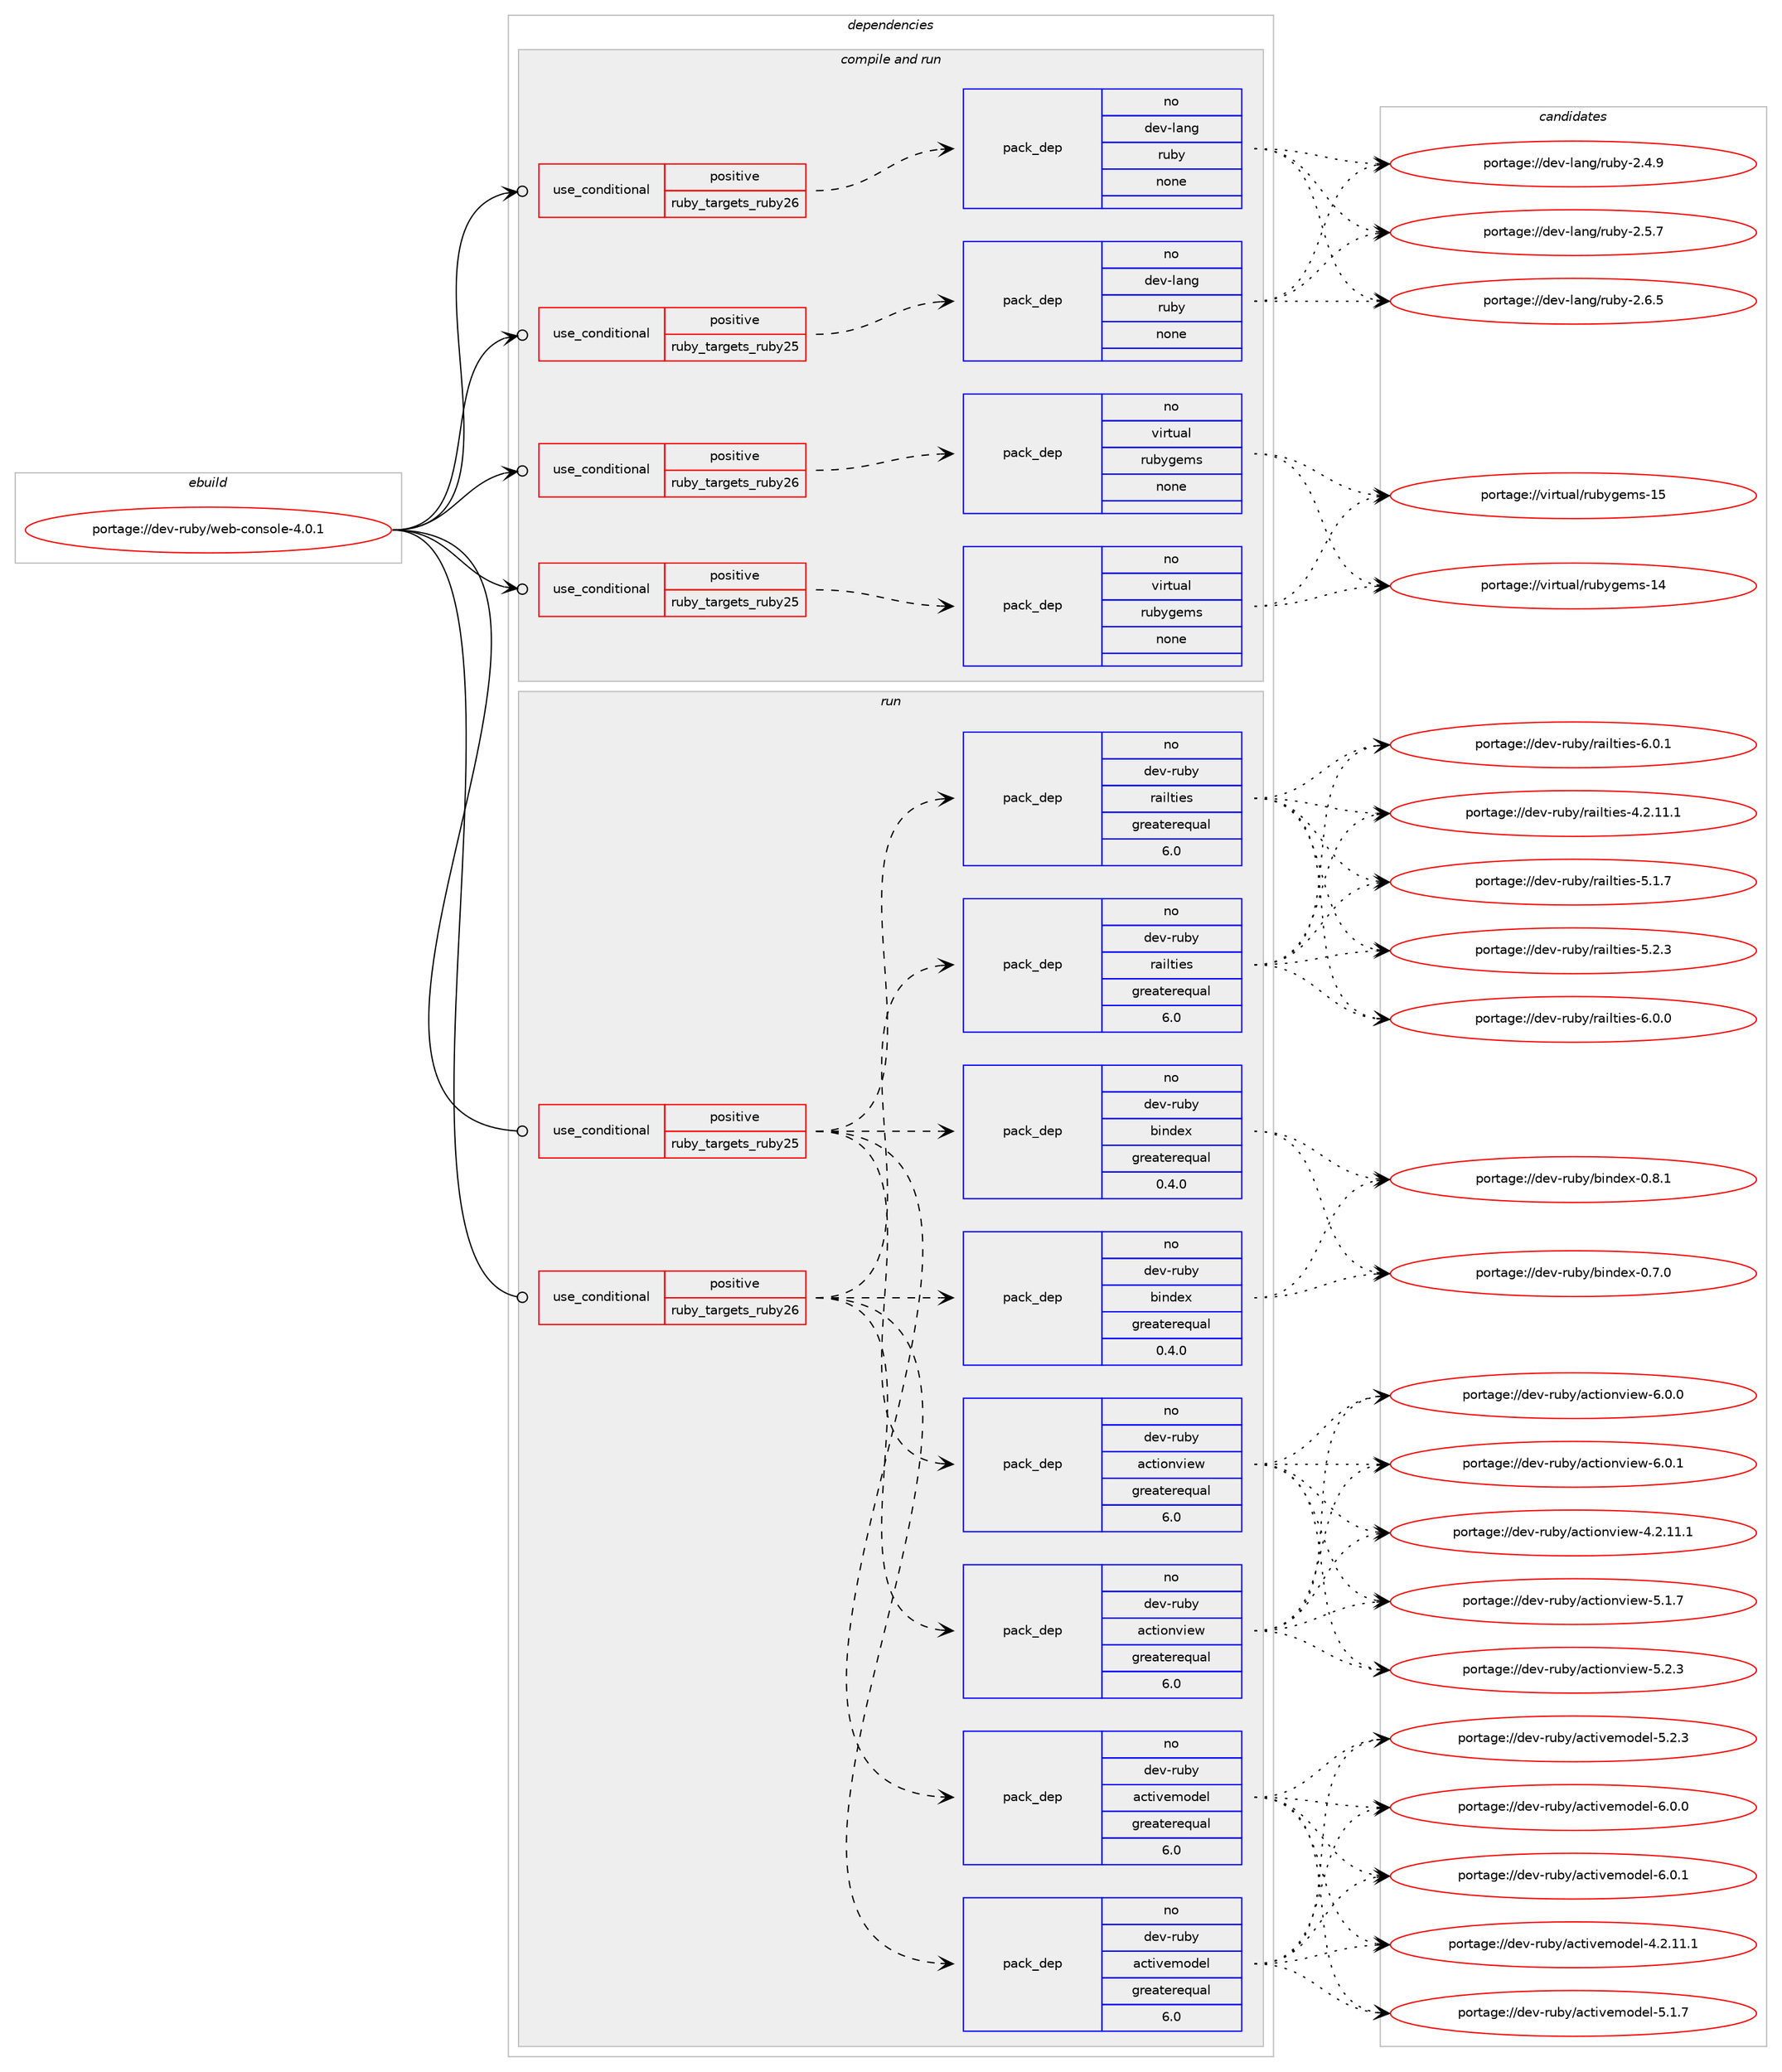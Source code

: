 digraph prolog {

# *************
# Graph options
# *************

newrank=true;
concentrate=true;
compound=true;
graph [rankdir=LR,fontname=Helvetica,fontsize=10,ranksep=1.5];#, ranksep=2.5, nodesep=0.2];
edge  [arrowhead=vee];
node  [fontname=Helvetica,fontsize=10];

# **********
# The ebuild
# **********

subgraph cluster_leftcol {
color=gray;
rank=same;
label=<<i>ebuild</i>>;
id [label="portage://dev-ruby/web-console-4.0.1", color=red, width=4, href="../dev-ruby/web-console-4.0.1.svg"];
}

# ****************
# The dependencies
# ****************

subgraph cluster_midcol {
color=gray;
label=<<i>dependencies</i>>;
subgraph cluster_compile {
fillcolor="#eeeeee";
style=filled;
label=<<i>compile</i>>;
}
subgraph cluster_compileandrun {
fillcolor="#eeeeee";
style=filled;
label=<<i>compile and run</i>>;
subgraph cond69461 {
dependency255649 [label=<<TABLE BORDER="0" CELLBORDER="1" CELLSPACING="0" CELLPADDING="4"><TR><TD ROWSPAN="3" CELLPADDING="10">use_conditional</TD></TR><TR><TD>positive</TD></TR><TR><TD>ruby_targets_ruby25</TD></TR></TABLE>>, shape=none, color=red];
subgraph pack182627 {
dependency255650 [label=<<TABLE BORDER="0" CELLBORDER="1" CELLSPACING="0" CELLPADDING="4" WIDTH="220"><TR><TD ROWSPAN="6" CELLPADDING="30">pack_dep</TD></TR><TR><TD WIDTH="110">no</TD></TR><TR><TD>dev-lang</TD></TR><TR><TD>ruby</TD></TR><TR><TD>none</TD></TR><TR><TD></TD></TR></TABLE>>, shape=none, color=blue];
}
dependency255649:e -> dependency255650:w [weight=20,style="dashed",arrowhead="vee"];
}
id:e -> dependency255649:w [weight=20,style="solid",arrowhead="odotvee"];
subgraph cond69462 {
dependency255651 [label=<<TABLE BORDER="0" CELLBORDER="1" CELLSPACING="0" CELLPADDING="4"><TR><TD ROWSPAN="3" CELLPADDING="10">use_conditional</TD></TR><TR><TD>positive</TD></TR><TR><TD>ruby_targets_ruby25</TD></TR></TABLE>>, shape=none, color=red];
subgraph pack182628 {
dependency255652 [label=<<TABLE BORDER="0" CELLBORDER="1" CELLSPACING="0" CELLPADDING="4" WIDTH="220"><TR><TD ROWSPAN="6" CELLPADDING="30">pack_dep</TD></TR><TR><TD WIDTH="110">no</TD></TR><TR><TD>virtual</TD></TR><TR><TD>rubygems</TD></TR><TR><TD>none</TD></TR><TR><TD></TD></TR></TABLE>>, shape=none, color=blue];
}
dependency255651:e -> dependency255652:w [weight=20,style="dashed",arrowhead="vee"];
}
id:e -> dependency255651:w [weight=20,style="solid",arrowhead="odotvee"];
subgraph cond69463 {
dependency255653 [label=<<TABLE BORDER="0" CELLBORDER="1" CELLSPACING="0" CELLPADDING="4"><TR><TD ROWSPAN="3" CELLPADDING="10">use_conditional</TD></TR><TR><TD>positive</TD></TR><TR><TD>ruby_targets_ruby26</TD></TR></TABLE>>, shape=none, color=red];
subgraph pack182629 {
dependency255654 [label=<<TABLE BORDER="0" CELLBORDER="1" CELLSPACING="0" CELLPADDING="4" WIDTH="220"><TR><TD ROWSPAN="6" CELLPADDING="30">pack_dep</TD></TR><TR><TD WIDTH="110">no</TD></TR><TR><TD>dev-lang</TD></TR><TR><TD>ruby</TD></TR><TR><TD>none</TD></TR><TR><TD></TD></TR></TABLE>>, shape=none, color=blue];
}
dependency255653:e -> dependency255654:w [weight=20,style="dashed",arrowhead="vee"];
}
id:e -> dependency255653:w [weight=20,style="solid",arrowhead="odotvee"];
subgraph cond69464 {
dependency255655 [label=<<TABLE BORDER="0" CELLBORDER="1" CELLSPACING="0" CELLPADDING="4"><TR><TD ROWSPAN="3" CELLPADDING="10">use_conditional</TD></TR><TR><TD>positive</TD></TR><TR><TD>ruby_targets_ruby26</TD></TR></TABLE>>, shape=none, color=red];
subgraph pack182630 {
dependency255656 [label=<<TABLE BORDER="0" CELLBORDER="1" CELLSPACING="0" CELLPADDING="4" WIDTH="220"><TR><TD ROWSPAN="6" CELLPADDING="30">pack_dep</TD></TR><TR><TD WIDTH="110">no</TD></TR><TR><TD>virtual</TD></TR><TR><TD>rubygems</TD></TR><TR><TD>none</TD></TR><TR><TD></TD></TR></TABLE>>, shape=none, color=blue];
}
dependency255655:e -> dependency255656:w [weight=20,style="dashed",arrowhead="vee"];
}
id:e -> dependency255655:w [weight=20,style="solid",arrowhead="odotvee"];
}
subgraph cluster_run {
fillcolor="#eeeeee";
style=filled;
label=<<i>run</i>>;
subgraph cond69465 {
dependency255657 [label=<<TABLE BORDER="0" CELLBORDER="1" CELLSPACING="0" CELLPADDING="4"><TR><TD ROWSPAN="3" CELLPADDING="10">use_conditional</TD></TR><TR><TD>positive</TD></TR><TR><TD>ruby_targets_ruby25</TD></TR></TABLE>>, shape=none, color=red];
subgraph pack182631 {
dependency255658 [label=<<TABLE BORDER="0" CELLBORDER="1" CELLSPACING="0" CELLPADDING="4" WIDTH="220"><TR><TD ROWSPAN="6" CELLPADDING="30">pack_dep</TD></TR><TR><TD WIDTH="110">no</TD></TR><TR><TD>dev-ruby</TD></TR><TR><TD>actionview</TD></TR><TR><TD>greaterequal</TD></TR><TR><TD>6.0</TD></TR></TABLE>>, shape=none, color=blue];
}
dependency255657:e -> dependency255658:w [weight=20,style="dashed",arrowhead="vee"];
subgraph pack182632 {
dependency255659 [label=<<TABLE BORDER="0" CELLBORDER="1" CELLSPACING="0" CELLPADDING="4" WIDTH="220"><TR><TD ROWSPAN="6" CELLPADDING="30">pack_dep</TD></TR><TR><TD WIDTH="110">no</TD></TR><TR><TD>dev-ruby</TD></TR><TR><TD>activemodel</TD></TR><TR><TD>greaterequal</TD></TR><TR><TD>6.0</TD></TR></TABLE>>, shape=none, color=blue];
}
dependency255657:e -> dependency255659:w [weight=20,style="dashed",arrowhead="vee"];
subgraph pack182633 {
dependency255660 [label=<<TABLE BORDER="0" CELLBORDER="1" CELLSPACING="0" CELLPADDING="4" WIDTH="220"><TR><TD ROWSPAN="6" CELLPADDING="30">pack_dep</TD></TR><TR><TD WIDTH="110">no</TD></TR><TR><TD>dev-ruby</TD></TR><TR><TD>bindex</TD></TR><TR><TD>greaterequal</TD></TR><TR><TD>0.4.0</TD></TR></TABLE>>, shape=none, color=blue];
}
dependency255657:e -> dependency255660:w [weight=20,style="dashed",arrowhead="vee"];
subgraph pack182634 {
dependency255661 [label=<<TABLE BORDER="0" CELLBORDER="1" CELLSPACING="0" CELLPADDING="4" WIDTH="220"><TR><TD ROWSPAN="6" CELLPADDING="30">pack_dep</TD></TR><TR><TD WIDTH="110">no</TD></TR><TR><TD>dev-ruby</TD></TR><TR><TD>railties</TD></TR><TR><TD>greaterequal</TD></TR><TR><TD>6.0</TD></TR></TABLE>>, shape=none, color=blue];
}
dependency255657:e -> dependency255661:w [weight=20,style="dashed",arrowhead="vee"];
}
id:e -> dependency255657:w [weight=20,style="solid",arrowhead="odot"];
subgraph cond69466 {
dependency255662 [label=<<TABLE BORDER="0" CELLBORDER="1" CELLSPACING="0" CELLPADDING="4"><TR><TD ROWSPAN="3" CELLPADDING="10">use_conditional</TD></TR><TR><TD>positive</TD></TR><TR><TD>ruby_targets_ruby26</TD></TR></TABLE>>, shape=none, color=red];
subgraph pack182635 {
dependency255663 [label=<<TABLE BORDER="0" CELLBORDER="1" CELLSPACING="0" CELLPADDING="4" WIDTH="220"><TR><TD ROWSPAN="6" CELLPADDING="30">pack_dep</TD></TR><TR><TD WIDTH="110">no</TD></TR><TR><TD>dev-ruby</TD></TR><TR><TD>actionview</TD></TR><TR><TD>greaterequal</TD></TR><TR><TD>6.0</TD></TR></TABLE>>, shape=none, color=blue];
}
dependency255662:e -> dependency255663:w [weight=20,style="dashed",arrowhead="vee"];
subgraph pack182636 {
dependency255664 [label=<<TABLE BORDER="0" CELLBORDER="1" CELLSPACING="0" CELLPADDING="4" WIDTH="220"><TR><TD ROWSPAN="6" CELLPADDING="30">pack_dep</TD></TR><TR><TD WIDTH="110">no</TD></TR><TR><TD>dev-ruby</TD></TR><TR><TD>activemodel</TD></TR><TR><TD>greaterequal</TD></TR><TR><TD>6.0</TD></TR></TABLE>>, shape=none, color=blue];
}
dependency255662:e -> dependency255664:w [weight=20,style="dashed",arrowhead="vee"];
subgraph pack182637 {
dependency255665 [label=<<TABLE BORDER="0" CELLBORDER="1" CELLSPACING="0" CELLPADDING="4" WIDTH="220"><TR><TD ROWSPAN="6" CELLPADDING="30">pack_dep</TD></TR><TR><TD WIDTH="110">no</TD></TR><TR><TD>dev-ruby</TD></TR><TR><TD>bindex</TD></TR><TR><TD>greaterequal</TD></TR><TR><TD>0.4.0</TD></TR></TABLE>>, shape=none, color=blue];
}
dependency255662:e -> dependency255665:w [weight=20,style="dashed",arrowhead="vee"];
subgraph pack182638 {
dependency255666 [label=<<TABLE BORDER="0" CELLBORDER="1" CELLSPACING="0" CELLPADDING="4" WIDTH="220"><TR><TD ROWSPAN="6" CELLPADDING="30">pack_dep</TD></TR><TR><TD WIDTH="110">no</TD></TR><TR><TD>dev-ruby</TD></TR><TR><TD>railties</TD></TR><TR><TD>greaterequal</TD></TR><TR><TD>6.0</TD></TR></TABLE>>, shape=none, color=blue];
}
dependency255662:e -> dependency255666:w [weight=20,style="dashed",arrowhead="vee"];
}
id:e -> dependency255662:w [weight=20,style="solid",arrowhead="odot"];
}
}

# **************
# The candidates
# **************

subgraph cluster_choices {
rank=same;
color=gray;
label=<<i>candidates</i>>;

subgraph choice182627 {
color=black;
nodesep=1;
choiceportage10010111845108971101034711411798121455046524657 [label="portage://dev-lang/ruby-2.4.9", color=red, width=4,href="../dev-lang/ruby-2.4.9.svg"];
choiceportage10010111845108971101034711411798121455046534655 [label="portage://dev-lang/ruby-2.5.7", color=red, width=4,href="../dev-lang/ruby-2.5.7.svg"];
choiceportage10010111845108971101034711411798121455046544653 [label="portage://dev-lang/ruby-2.6.5", color=red, width=4,href="../dev-lang/ruby-2.6.5.svg"];
dependency255650:e -> choiceportage10010111845108971101034711411798121455046524657:w [style=dotted,weight="100"];
dependency255650:e -> choiceportage10010111845108971101034711411798121455046534655:w [style=dotted,weight="100"];
dependency255650:e -> choiceportage10010111845108971101034711411798121455046544653:w [style=dotted,weight="100"];
}
subgraph choice182628 {
color=black;
nodesep=1;
choiceportage118105114116117971084711411798121103101109115454952 [label="portage://virtual/rubygems-14", color=red, width=4,href="../virtual/rubygems-14.svg"];
choiceportage118105114116117971084711411798121103101109115454953 [label="portage://virtual/rubygems-15", color=red, width=4,href="../virtual/rubygems-15.svg"];
dependency255652:e -> choiceportage118105114116117971084711411798121103101109115454952:w [style=dotted,weight="100"];
dependency255652:e -> choiceportage118105114116117971084711411798121103101109115454953:w [style=dotted,weight="100"];
}
subgraph choice182629 {
color=black;
nodesep=1;
choiceportage10010111845108971101034711411798121455046524657 [label="portage://dev-lang/ruby-2.4.9", color=red, width=4,href="../dev-lang/ruby-2.4.9.svg"];
choiceportage10010111845108971101034711411798121455046534655 [label="portage://dev-lang/ruby-2.5.7", color=red, width=4,href="../dev-lang/ruby-2.5.7.svg"];
choiceportage10010111845108971101034711411798121455046544653 [label="portage://dev-lang/ruby-2.6.5", color=red, width=4,href="../dev-lang/ruby-2.6.5.svg"];
dependency255654:e -> choiceportage10010111845108971101034711411798121455046524657:w [style=dotted,weight="100"];
dependency255654:e -> choiceportage10010111845108971101034711411798121455046534655:w [style=dotted,weight="100"];
dependency255654:e -> choiceportage10010111845108971101034711411798121455046544653:w [style=dotted,weight="100"];
}
subgraph choice182630 {
color=black;
nodesep=1;
choiceportage118105114116117971084711411798121103101109115454952 [label="portage://virtual/rubygems-14", color=red, width=4,href="../virtual/rubygems-14.svg"];
choiceportage118105114116117971084711411798121103101109115454953 [label="portage://virtual/rubygems-15", color=red, width=4,href="../virtual/rubygems-15.svg"];
dependency255656:e -> choiceportage118105114116117971084711411798121103101109115454952:w [style=dotted,weight="100"];
dependency255656:e -> choiceportage118105114116117971084711411798121103101109115454953:w [style=dotted,weight="100"];
}
subgraph choice182631 {
color=black;
nodesep=1;
choiceportage1001011184511411798121479799116105111110118105101119455246504649494649 [label="portage://dev-ruby/actionview-4.2.11.1", color=red, width=4,href="../dev-ruby/actionview-4.2.11.1.svg"];
choiceportage1001011184511411798121479799116105111110118105101119455346494655 [label="portage://dev-ruby/actionview-5.1.7", color=red, width=4,href="../dev-ruby/actionview-5.1.7.svg"];
choiceportage1001011184511411798121479799116105111110118105101119455346504651 [label="portage://dev-ruby/actionview-5.2.3", color=red, width=4,href="../dev-ruby/actionview-5.2.3.svg"];
choiceportage1001011184511411798121479799116105111110118105101119455446484648 [label="portage://dev-ruby/actionview-6.0.0", color=red, width=4,href="../dev-ruby/actionview-6.0.0.svg"];
choiceportage1001011184511411798121479799116105111110118105101119455446484649 [label="portage://dev-ruby/actionview-6.0.1", color=red, width=4,href="../dev-ruby/actionview-6.0.1.svg"];
dependency255658:e -> choiceportage1001011184511411798121479799116105111110118105101119455246504649494649:w [style=dotted,weight="100"];
dependency255658:e -> choiceportage1001011184511411798121479799116105111110118105101119455346494655:w [style=dotted,weight="100"];
dependency255658:e -> choiceportage1001011184511411798121479799116105111110118105101119455346504651:w [style=dotted,weight="100"];
dependency255658:e -> choiceportage1001011184511411798121479799116105111110118105101119455446484648:w [style=dotted,weight="100"];
dependency255658:e -> choiceportage1001011184511411798121479799116105111110118105101119455446484649:w [style=dotted,weight="100"];
}
subgraph choice182632 {
color=black;
nodesep=1;
choiceportage1001011184511411798121479799116105118101109111100101108455246504649494649 [label="portage://dev-ruby/activemodel-4.2.11.1", color=red, width=4,href="../dev-ruby/activemodel-4.2.11.1.svg"];
choiceportage1001011184511411798121479799116105118101109111100101108455346494655 [label="portage://dev-ruby/activemodel-5.1.7", color=red, width=4,href="../dev-ruby/activemodel-5.1.7.svg"];
choiceportage1001011184511411798121479799116105118101109111100101108455346504651 [label="portage://dev-ruby/activemodel-5.2.3", color=red, width=4,href="../dev-ruby/activemodel-5.2.3.svg"];
choiceportage1001011184511411798121479799116105118101109111100101108455446484648 [label="portage://dev-ruby/activemodel-6.0.0", color=red, width=4,href="../dev-ruby/activemodel-6.0.0.svg"];
choiceportage1001011184511411798121479799116105118101109111100101108455446484649 [label="portage://dev-ruby/activemodel-6.0.1", color=red, width=4,href="../dev-ruby/activemodel-6.0.1.svg"];
dependency255659:e -> choiceportage1001011184511411798121479799116105118101109111100101108455246504649494649:w [style=dotted,weight="100"];
dependency255659:e -> choiceportage1001011184511411798121479799116105118101109111100101108455346494655:w [style=dotted,weight="100"];
dependency255659:e -> choiceportage1001011184511411798121479799116105118101109111100101108455346504651:w [style=dotted,weight="100"];
dependency255659:e -> choiceportage1001011184511411798121479799116105118101109111100101108455446484648:w [style=dotted,weight="100"];
dependency255659:e -> choiceportage1001011184511411798121479799116105118101109111100101108455446484649:w [style=dotted,weight="100"];
}
subgraph choice182633 {
color=black;
nodesep=1;
choiceportage10010111845114117981214798105110100101120454846554648 [label="portage://dev-ruby/bindex-0.7.0", color=red, width=4,href="../dev-ruby/bindex-0.7.0.svg"];
choiceportage10010111845114117981214798105110100101120454846564649 [label="portage://dev-ruby/bindex-0.8.1", color=red, width=4,href="../dev-ruby/bindex-0.8.1.svg"];
dependency255660:e -> choiceportage10010111845114117981214798105110100101120454846554648:w [style=dotted,weight="100"];
dependency255660:e -> choiceportage10010111845114117981214798105110100101120454846564649:w [style=dotted,weight="100"];
}
subgraph choice182634 {
color=black;
nodesep=1;
choiceportage10010111845114117981214711497105108116105101115455246504649494649 [label="portage://dev-ruby/railties-4.2.11.1", color=red, width=4,href="../dev-ruby/railties-4.2.11.1.svg"];
choiceportage10010111845114117981214711497105108116105101115455346494655 [label="portage://dev-ruby/railties-5.1.7", color=red, width=4,href="../dev-ruby/railties-5.1.7.svg"];
choiceportage10010111845114117981214711497105108116105101115455346504651 [label="portage://dev-ruby/railties-5.2.3", color=red, width=4,href="../dev-ruby/railties-5.2.3.svg"];
choiceportage10010111845114117981214711497105108116105101115455446484648 [label="portage://dev-ruby/railties-6.0.0", color=red, width=4,href="../dev-ruby/railties-6.0.0.svg"];
choiceportage10010111845114117981214711497105108116105101115455446484649 [label="portage://dev-ruby/railties-6.0.1", color=red, width=4,href="../dev-ruby/railties-6.0.1.svg"];
dependency255661:e -> choiceportage10010111845114117981214711497105108116105101115455246504649494649:w [style=dotted,weight="100"];
dependency255661:e -> choiceportage10010111845114117981214711497105108116105101115455346494655:w [style=dotted,weight="100"];
dependency255661:e -> choiceportage10010111845114117981214711497105108116105101115455346504651:w [style=dotted,weight="100"];
dependency255661:e -> choiceportage10010111845114117981214711497105108116105101115455446484648:w [style=dotted,weight="100"];
dependency255661:e -> choiceportage10010111845114117981214711497105108116105101115455446484649:w [style=dotted,weight="100"];
}
subgraph choice182635 {
color=black;
nodesep=1;
choiceportage1001011184511411798121479799116105111110118105101119455246504649494649 [label="portage://dev-ruby/actionview-4.2.11.1", color=red, width=4,href="../dev-ruby/actionview-4.2.11.1.svg"];
choiceportage1001011184511411798121479799116105111110118105101119455346494655 [label="portage://dev-ruby/actionview-5.1.7", color=red, width=4,href="../dev-ruby/actionview-5.1.7.svg"];
choiceportage1001011184511411798121479799116105111110118105101119455346504651 [label="portage://dev-ruby/actionview-5.2.3", color=red, width=4,href="../dev-ruby/actionview-5.2.3.svg"];
choiceportage1001011184511411798121479799116105111110118105101119455446484648 [label="portage://dev-ruby/actionview-6.0.0", color=red, width=4,href="../dev-ruby/actionview-6.0.0.svg"];
choiceportage1001011184511411798121479799116105111110118105101119455446484649 [label="portage://dev-ruby/actionview-6.0.1", color=red, width=4,href="../dev-ruby/actionview-6.0.1.svg"];
dependency255663:e -> choiceportage1001011184511411798121479799116105111110118105101119455246504649494649:w [style=dotted,weight="100"];
dependency255663:e -> choiceportage1001011184511411798121479799116105111110118105101119455346494655:w [style=dotted,weight="100"];
dependency255663:e -> choiceportage1001011184511411798121479799116105111110118105101119455346504651:w [style=dotted,weight="100"];
dependency255663:e -> choiceportage1001011184511411798121479799116105111110118105101119455446484648:w [style=dotted,weight="100"];
dependency255663:e -> choiceportage1001011184511411798121479799116105111110118105101119455446484649:w [style=dotted,weight="100"];
}
subgraph choice182636 {
color=black;
nodesep=1;
choiceportage1001011184511411798121479799116105118101109111100101108455246504649494649 [label="portage://dev-ruby/activemodel-4.2.11.1", color=red, width=4,href="../dev-ruby/activemodel-4.2.11.1.svg"];
choiceportage1001011184511411798121479799116105118101109111100101108455346494655 [label="portage://dev-ruby/activemodel-5.1.7", color=red, width=4,href="../dev-ruby/activemodel-5.1.7.svg"];
choiceportage1001011184511411798121479799116105118101109111100101108455346504651 [label="portage://dev-ruby/activemodel-5.2.3", color=red, width=4,href="../dev-ruby/activemodel-5.2.3.svg"];
choiceportage1001011184511411798121479799116105118101109111100101108455446484648 [label="portage://dev-ruby/activemodel-6.0.0", color=red, width=4,href="../dev-ruby/activemodel-6.0.0.svg"];
choiceportage1001011184511411798121479799116105118101109111100101108455446484649 [label="portage://dev-ruby/activemodel-6.0.1", color=red, width=4,href="../dev-ruby/activemodel-6.0.1.svg"];
dependency255664:e -> choiceportage1001011184511411798121479799116105118101109111100101108455246504649494649:w [style=dotted,weight="100"];
dependency255664:e -> choiceportage1001011184511411798121479799116105118101109111100101108455346494655:w [style=dotted,weight="100"];
dependency255664:e -> choiceportage1001011184511411798121479799116105118101109111100101108455346504651:w [style=dotted,weight="100"];
dependency255664:e -> choiceportage1001011184511411798121479799116105118101109111100101108455446484648:w [style=dotted,weight="100"];
dependency255664:e -> choiceportage1001011184511411798121479799116105118101109111100101108455446484649:w [style=dotted,weight="100"];
}
subgraph choice182637 {
color=black;
nodesep=1;
choiceportage10010111845114117981214798105110100101120454846554648 [label="portage://dev-ruby/bindex-0.7.0", color=red, width=4,href="../dev-ruby/bindex-0.7.0.svg"];
choiceportage10010111845114117981214798105110100101120454846564649 [label="portage://dev-ruby/bindex-0.8.1", color=red, width=4,href="../dev-ruby/bindex-0.8.1.svg"];
dependency255665:e -> choiceportage10010111845114117981214798105110100101120454846554648:w [style=dotted,weight="100"];
dependency255665:e -> choiceportage10010111845114117981214798105110100101120454846564649:w [style=dotted,weight="100"];
}
subgraph choice182638 {
color=black;
nodesep=1;
choiceportage10010111845114117981214711497105108116105101115455246504649494649 [label="portage://dev-ruby/railties-4.2.11.1", color=red, width=4,href="../dev-ruby/railties-4.2.11.1.svg"];
choiceportage10010111845114117981214711497105108116105101115455346494655 [label="portage://dev-ruby/railties-5.1.7", color=red, width=4,href="../dev-ruby/railties-5.1.7.svg"];
choiceportage10010111845114117981214711497105108116105101115455346504651 [label="portage://dev-ruby/railties-5.2.3", color=red, width=4,href="../dev-ruby/railties-5.2.3.svg"];
choiceportage10010111845114117981214711497105108116105101115455446484648 [label="portage://dev-ruby/railties-6.0.0", color=red, width=4,href="../dev-ruby/railties-6.0.0.svg"];
choiceportage10010111845114117981214711497105108116105101115455446484649 [label="portage://dev-ruby/railties-6.0.1", color=red, width=4,href="../dev-ruby/railties-6.0.1.svg"];
dependency255666:e -> choiceportage10010111845114117981214711497105108116105101115455246504649494649:w [style=dotted,weight="100"];
dependency255666:e -> choiceportage10010111845114117981214711497105108116105101115455346494655:w [style=dotted,weight="100"];
dependency255666:e -> choiceportage10010111845114117981214711497105108116105101115455346504651:w [style=dotted,weight="100"];
dependency255666:e -> choiceportage10010111845114117981214711497105108116105101115455446484648:w [style=dotted,weight="100"];
dependency255666:e -> choiceportage10010111845114117981214711497105108116105101115455446484649:w [style=dotted,weight="100"];
}
}

}
